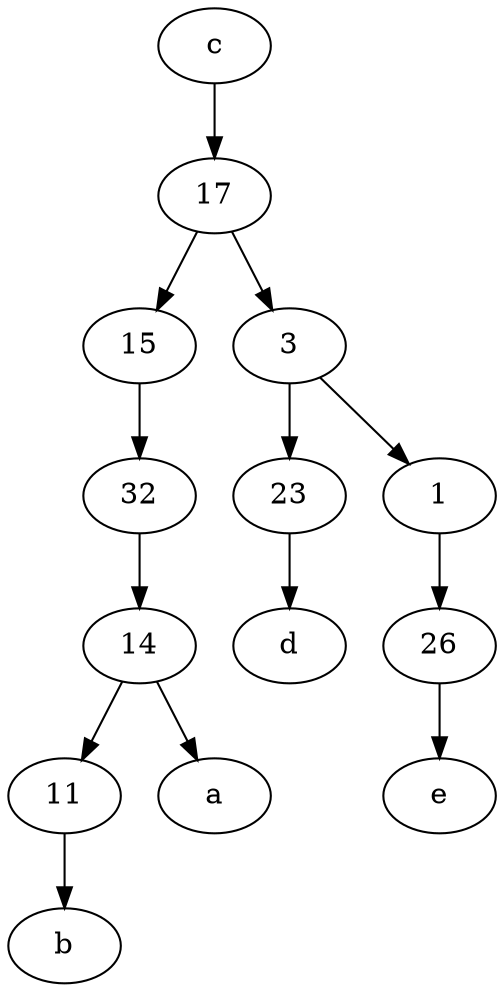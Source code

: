 digraph  {
	26;
	14;
	23;
	1;
	11;
	32;
	17;
	c [pos="20,10!"];
	15;
	3;
	26 -> e;
	15 -> 32;
	14 -> a;
	32 -> 14;
	17 -> 15;
	3 -> 23;
	14 -> 11;
	17 -> 3;
	1 -> 26;
	3 -> 1;
	11 -> b;
	c -> 17;
	23 -> d;

	}